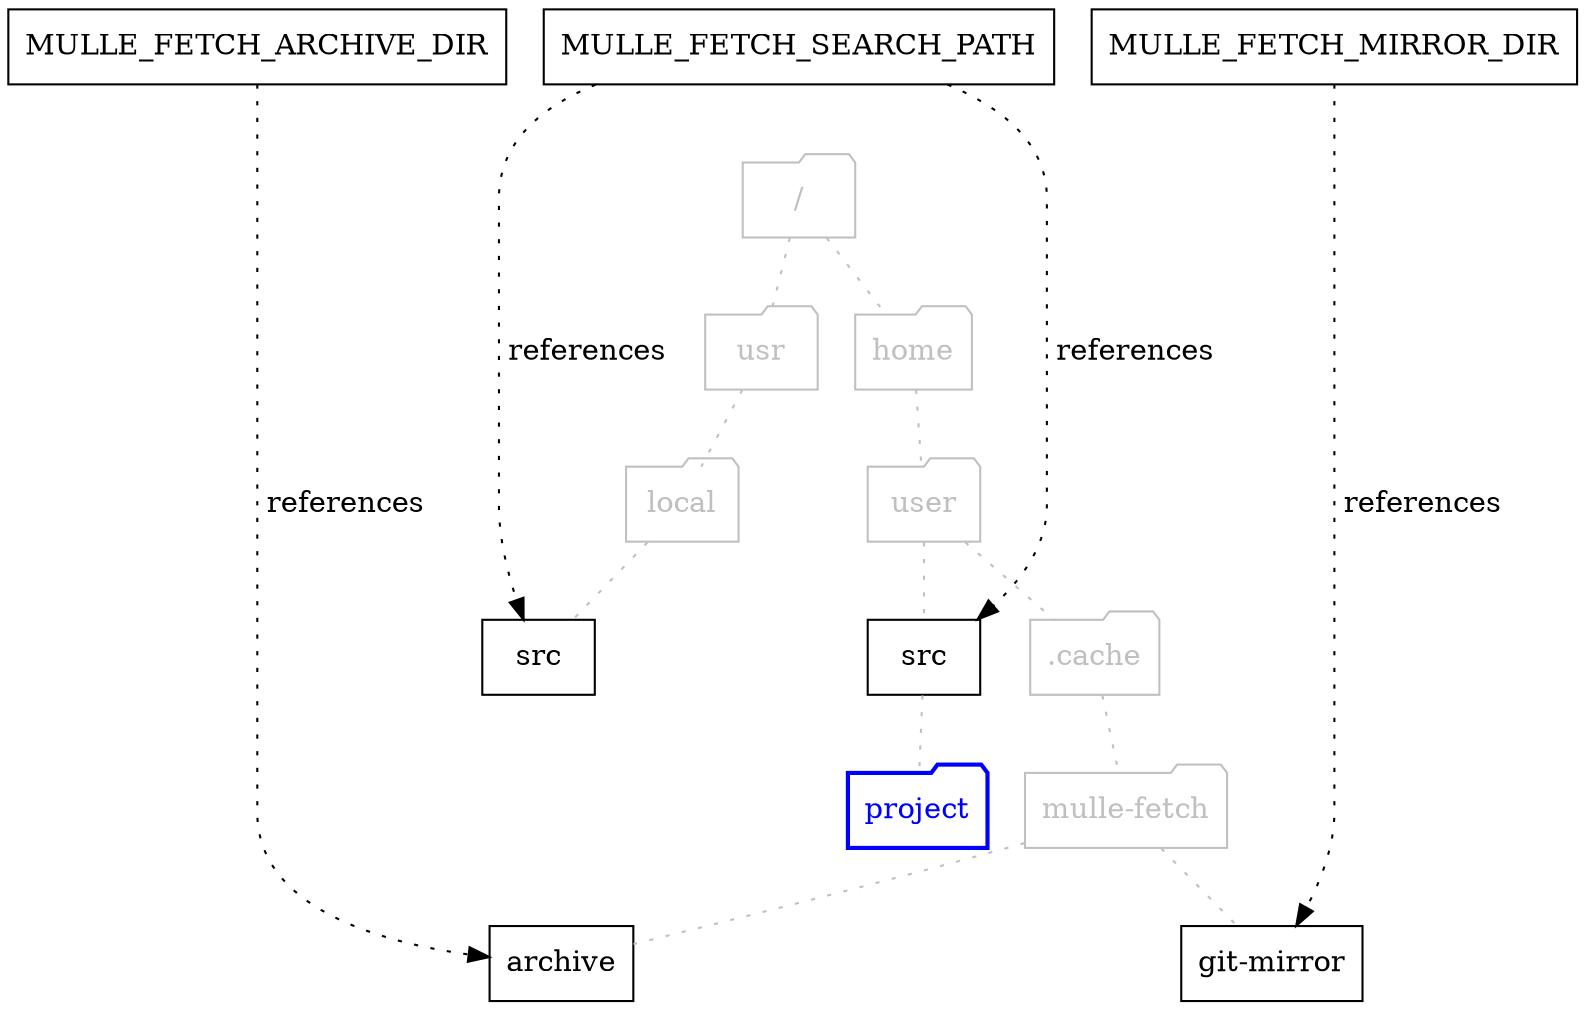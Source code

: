 digraph G {
    graph [rankdir = TD];
    edge[ label=" references", style="dotted" ]

    node[ shape="record"];

    { rank="same"; "MULLE_FETCH_SEARCH_PATH", "MULLE_FETCH_ARCHIVE_DIR", "MULLE_FETCH_MIRROR_DIR" }

    "MULLE_FETCH_SEARCH_PATH" -> "src"
    "MULLE_FETCH_SEARCH_PATH" -> "src2"
    "MULLE_FETCH_ARCHIVE_DIR"   -> "archive"
    "MULLE_FETCH_MIRROR_DIR" -> "git-mirror"


    node[ shape="folder", color="gray", fontcolor="gray" ];
    edge[ arrowhead="none", color="gray", label="" ];

    "MULLE_FETCH_SEARCH_PATH" -> "/"  [ style="invis" ]

    "src2" [ label="src"]

    "project" [ color="blue", penwidth="2", fontcolor="blue" ]
    "user" -> ".cache"
    ".cache" -> "mulle-fetch"
    "mulle-fetch" -> "archive"
    "mulle-fetch" -> "git-mirror"

    "/" -> "usr"
    "usr" -> "local"
    "local" -> "src2"

    "/" -> "home"
    "home" -> "user"
    "user" -> "src"
    "src" -> "project"

}
